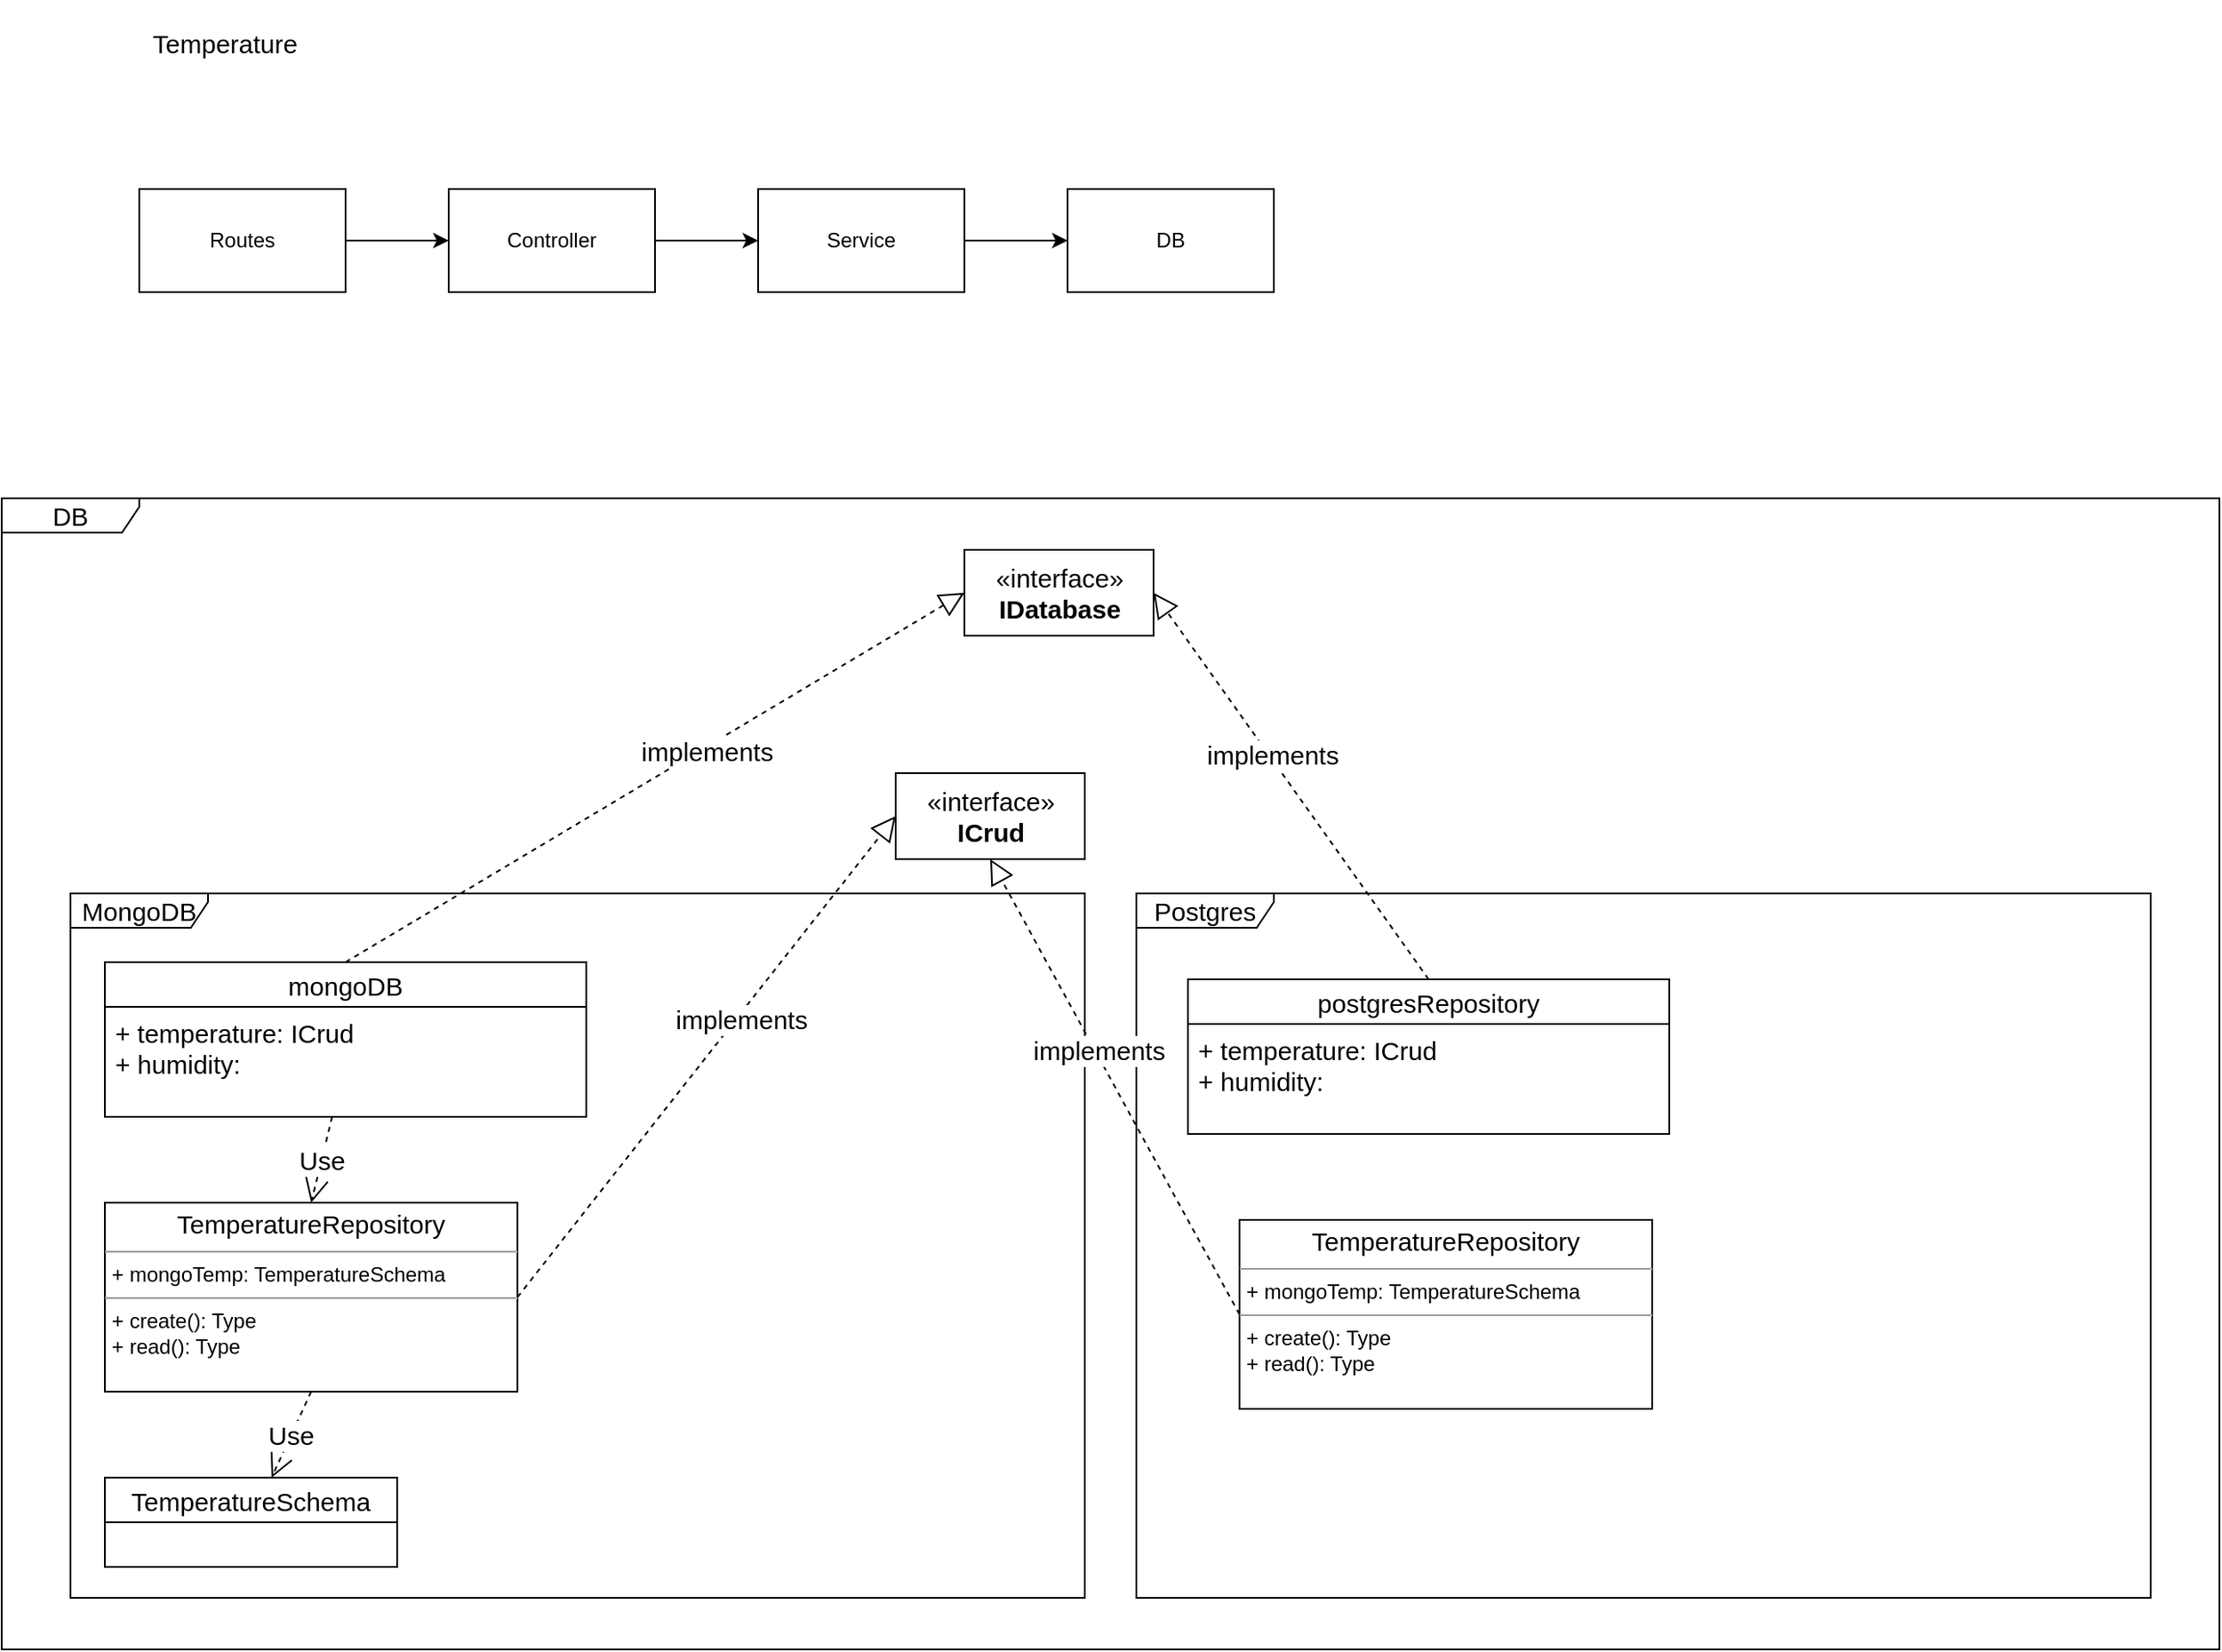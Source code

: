 <mxfile>
    <diagram id="kjs9zohwfAt38Eakz_c7" name="Page-1">
        <mxGraphModel dx="2336" dy="911" grid="1" gridSize="10" guides="1" tooltips="1" connect="1" arrows="1" fold="1" page="1" pageScale="1" pageWidth="827" pageHeight="1169" math="0" shadow="0">
            <root>
                <mxCell id="0"/>
                <mxCell id="1" parent="0"/>
                <mxCell id="19" value="DB" style="shape=umlFrame;whiteSpace=wrap;html=1;fontSize=15;width=80;height=20;" vertex="1" parent="1">
                    <mxGeometry x="-20" y="420" width="1290" height="670" as="geometry"/>
                </mxCell>
                <mxCell id="18" value="MongoDB" style="shape=umlFrame;whiteSpace=wrap;html=1;fontSize=15;width=80;height=20;" vertex="1" parent="1">
                    <mxGeometry x="20" y="650" width="590" height="410" as="geometry"/>
                </mxCell>
                <mxCell id="5" value="" style="edgeStyle=none;html=1;fontSize=15;startArrow=none;startFill=0;" edge="1" parent="1" source="2" target="4">
                    <mxGeometry relative="1" as="geometry"/>
                </mxCell>
                <mxCell id="9" value="" style="edgeStyle=none;html=1;fontSize=15;startArrow=classic;startFill=1;endArrow=none;endFill=0;" edge="1" parent="1" source="2" target="8">
                    <mxGeometry relative="1" as="geometry"/>
                </mxCell>
                <mxCell id="2" value="Controller" style="rounded=0;whiteSpace=wrap;html=1;" vertex="1" parent="1">
                    <mxGeometry x="240" y="240" width="120" height="60" as="geometry"/>
                </mxCell>
                <mxCell id="3" value="&lt;font style=&quot;font-size: 15px&quot;&gt;Temperature&lt;/font&gt;" style="text;html=1;strokeColor=none;fillColor=none;align=center;verticalAlign=middle;whiteSpace=wrap;rounded=0;" vertex="1" parent="1">
                    <mxGeometry x="60" y="130" width="100" height="50" as="geometry"/>
                </mxCell>
                <mxCell id="7" value="" style="edgeStyle=none;html=1;fontSize=15;startArrow=none;startFill=0;" edge="1" parent="1" source="4" target="6">
                    <mxGeometry relative="1" as="geometry"/>
                </mxCell>
                <mxCell id="4" value="Service" style="rounded=0;whiteSpace=wrap;html=1;" vertex="1" parent="1">
                    <mxGeometry x="420" y="240" width="120" height="60" as="geometry"/>
                </mxCell>
                <mxCell id="6" value="DB" style="rounded=0;whiteSpace=wrap;html=1;" vertex="1" parent="1">
                    <mxGeometry x="600" y="240" width="120" height="60" as="geometry"/>
                </mxCell>
                <mxCell id="8" value="Routes" style="rounded=0;whiteSpace=wrap;html=1;" vertex="1" parent="1">
                    <mxGeometry x="60" y="240" width="120" height="60" as="geometry"/>
                </mxCell>
                <mxCell id="20" value="TemperatureSchema" style="swimlane;fontStyle=0;childLayout=stackLayout;horizontal=1;startSize=26;fillColor=none;horizontalStack=0;resizeParent=1;resizeParentMax=0;resizeLast=0;collapsible=1;marginBottom=0;fontSize=15;" vertex="1" parent="1">
                    <mxGeometry x="40" y="990" width="170" height="52" as="geometry"/>
                </mxCell>
                <mxCell id="25" value="Use" style="endArrow=open;endSize=12;dashed=1;html=1;fontSize=15;exitX=0.5;exitY=1;exitDx=0;exitDy=0;" edge="1" parent="1" source="31" target="20">
                    <mxGeometry width="160" relative="1" as="geometry">
                        <mxPoint x="151.33" y="937" as="sourcePoint"/>
                        <mxPoint x="670" y="640" as="targetPoint"/>
                    </mxGeometry>
                </mxCell>
                <mxCell id="26" value="mongoDB" style="swimlane;fontStyle=0;childLayout=stackLayout;horizontal=1;startSize=26;fillColor=none;horizontalStack=0;resizeParent=1;resizeParentMax=0;resizeLast=0;collapsible=1;marginBottom=0;fontSize=15;" vertex="1" parent="1">
                    <mxGeometry x="40" y="690" width="280" height="90" as="geometry"/>
                </mxCell>
                <mxCell id="27" value="+ temperature: ICrud&#10;+ humidity: " style="text;strokeColor=none;fillColor=none;align=left;verticalAlign=top;spacingLeft=4;spacingRight=4;overflow=hidden;rotatable=0;points=[[0,0.5],[1,0.5]];portConstraint=eastwest;fontSize=15;" vertex="1" parent="26">
                    <mxGeometry y="26" width="280" height="64" as="geometry"/>
                </mxCell>
                <mxCell id="29" value="Use" style="endArrow=open;endSize=12;dashed=1;html=1;fontSize=15;entryX=0.5;entryY=0;entryDx=0;entryDy=0;" edge="1" parent="1" source="27" target="31">
                    <mxGeometry width="160" relative="1" as="geometry">
                        <mxPoint x="290" y="891.643" as="sourcePoint"/>
                        <mxPoint x="155" y="857" as="targetPoint"/>
                    </mxGeometry>
                </mxCell>
                <mxCell id="31" value="&lt;p style=&quot;margin: 0px ; margin-top: 4px ; text-align: center&quot;&gt;&lt;span style=&quot;font-size: 15px&quot;&gt;TemperatureRepository&lt;/span&gt;&lt;br&gt;&lt;/p&gt;&lt;hr size=&quot;1&quot;&gt;&lt;p style=&quot;margin: 0px ; margin-left: 4px&quot;&gt;+ mongoTemp: TemperatureSchema&lt;/p&gt;&lt;hr size=&quot;1&quot;&gt;&lt;p style=&quot;margin: 0px ; margin-left: 4px&quot;&gt;+ create(): Type&lt;/p&gt;&lt;p style=&quot;margin: 0px ; margin-left: 4px&quot;&gt;+ read(): Type&lt;br&gt;&lt;/p&gt;" style="verticalAlign=top;align=left;overflow=fill;fontSize=12;fontFamily=Helvetica;html=1;" vertex="1" parent="1">
                    <mxGeometry x="40" y="830" width="240" height="110" as="geometry"/>
                </mxCell>
                <mxCell id="32" value="Postgres" style="shape=umlFrame;whiteSpace=wrap;html=1;fontSize=15;width=80;height=20;" vertex="1" parent="1">
                    <mxGeometry x="640" y="650" width="590" height="410" as="geometry"/>
                </mxCell>
                <mxCell id="33" value="«interface»&lt;br&gt;&lt;b&gt;IDatabase&lt;/b&gt;" style="html=1;fontSize=15;" vertex="1" parent="1">
                    <mxGeometry x="540" y="450" width="110" height="50" as="geometry"/>
                </mxCell>
                <mxCell id="34" value="" style="endArrow=block;dashed=1;endFill=0;endSize=12;html=1;fontSize=15;exitX=0.5;exitY=0;exitDx=0;exitDy=0;entryX=0;entryY=0.5;entryDx=0;entryDy=0;" edge="1" parent="1" source="26" target="33">
                    <mxGeometry width="160" relative="1" as="geometry">
                        <mxPoint x="550" y="720" as="sourcePoint"/>
                        <mxPoint x="710" y="720" as="targetPoint"/>
                    </mxGeometry>
                </mxCell>
                <mxCell id="35" value="implements" style="edgeLabel;html=1;align=center;verticalAlign=middle;resizable=0;points=[];fontSize=15;" vertex="1" connectable="0" parent="34">
                    <mxGeometry x="0.159" y="-1" relative="1" as="geometry">
                        <mxPoint x="1" as="offset"/>
                    </mxGeometry>
                </mxCell>
                <mxCell id="36" value="postgresRepository" style="swimlane;fontStyle=0;childLayout=stackLayout;horizontal=1;startSize=26;fillColor=none;horizontalStack=0;resizeParent=1;resizeParentMax=0;resizeLast=0;collapsible=1;marginBottom=0;fontSize=15;" vertex="1" parent="1">
                    <mxGeometry x="670" y="700" width="280" height="90" as="geometry"/>
                </mxCell>
                <mxCell id="37" value="+ temperature: ICrud&#10;+ humidity: " style="text;strokeColor=none;fillColor=none;align=left;verticalAlign=top;spacingLeft=4;spacingRight=4;overflow=hidden;rotatable=0;points=[[0,0.5],[1,0.5]];portConstraint=eastwest;fontSize=15;" vertex="1" parent="36">
                    <mxGeometry y="26" width="280" height="64" as="geometry"/>
                </mxCell>
                <mxCell id="38" value="" style="endArrow=block;dashed=1;endFill=0;endSize=12;html=1;fontSize=15;exitX=0.5;exitY=0;exitDx=0;exitDy=0;entryX=1;entryY=0.5;entryDx=0;entryDy=0;" edge="1" parent="1" source="36" target="33">
                    <mxGeometry width="160" relative="1" as="geometry">
                        <mxPoint x="190" y="700" as="sourcePoint"/>
                        <mxPoint x="580" y="570" as="targetPoint"/>
                    </mxGeometry>
                </mxCell>
                <mxCell id="39" value="implements" style="edgeLabel;html=1;align=center;verticalAlign=middle;resizable=0;points=[];fontSize=15;" vertex="1" connectable="0" parent="38">
                    <mxGeometry x="0.159" y="-1" relative="1" as="geometry">
                        <mxPoint x="1" as="offset"/>
                    </mxGeometry>
                </mxCell>
                <mxCell id="40" value="«interface»&lt;br&gt;&lt;b&gt;ICrud&lt;/b&gt;" style="html=1;fontSize=15;" vertex="1" parent="1">
                    <mxGeometry x="500" y="580" width="110" height="50" as="geometry"/>
                </mxCell>
                <mxCell id="41" value="" style="endArrow=block;dashed=1;endFill=0;endSize=12;html=1;fontSize=15;exitX=1;exitY=0.5;exitDx=0;exitDy=0;entryX=0;entryY=0.5;entryDx=0;entryDy=0;" edge="1" parent="1" source="31" target="40">
                    <mxGeometry width="160" relative="1" as="geometry">
                        <mxPoint x="190" y="700" as="sourcePoint"/>
                        <mxPoint x="580" y="570" as="targetPoint"/>
                    </mxGeometry>
                </mxCell>
                <mxCell id="42" value="implements" style="edgeLabel;html=1;align=center;verticalAlign=middle;resizable=0;points=[];fontSize=15;" vertex="1" connectable="0" parent="41">
                    <mxGeometry x="0.159" y="-1" relative="1" as="geometry">
                        <mxPoint x="1" as="offset"/>
                    </mxGeometry>
                </mxCell>
                <mxCell id="45" value="&lt;p style=&quot;margin: 0px ; margin-top: 4px ; text-align: center&quot;&gt;&lt;span style=&quot;font-size: 15px&quot;&gt;TemperatureRepository&lt;/span&gt;&lt;br&gt;&lt;/p&gt;&lt;hr size=&quot;1&quot;&gt;&lt;p style=&quot;margin: 0px ; margin-left: 4px&quot;&gt;+ mongoTemp: TemperatureSchema&lt;/p&gt;&lt;hr size=&quot;1&quot;&gt;&lt;p style=&quot;margin: 0px ; margin-left: 4px&quot;&gt;+ create(): Type&lt;/p&gt;&lt;p style=&quot;margin: 0px ; margin-left: 4px&quot;&gt;+ read(): Type&lt;br&gt;&lt;/p&gt;" style="verticalAlign=top;align=left;overflow=fill;fontSize=12;fontFamily=Helvetica;html=1;" vertex="1" parent="1">
                    <mxGeometry x="700" y="840" width="240" height="110" as="geometry"/>
                </mxCell>
                <mxCell id="46" value="" style="endArrow=block;dashed=1;endFill=0;endSize=12;html=1;fontSize=15;exitX=0;exitY=0.5;exitDx=0;exitDy=0;entryX=0.5;entryY=1;entryDx=0;entryDy=0;" edge="1" parent="1" source="45" target="40">
                    <mxGeometry width="160" relative="1" as="geometry">
                        <mxPoint x="290" y="895" as="sourcePoint"/>
                        <mxPoint x="369" y="505" as="targetPoint"/>
                    </mxGeometry>
                </mxCell>
                <mxCell id="47" value="implements" style="edgeLabel;html=1;align=center;verticalAlign=middle;resizable=0;points=[];fontSize=15;" vertex="1" connectable="0" parent="46">
                    <mxGeometry x="0.159" y="-1" relative="1" as="geometry">
                        <mxPoint x="1" as="offset"/>
                    </mxGeometry>
                </mxCell>
            </root>
        </mxGraphModel>
    </diagram>
</mxfile>